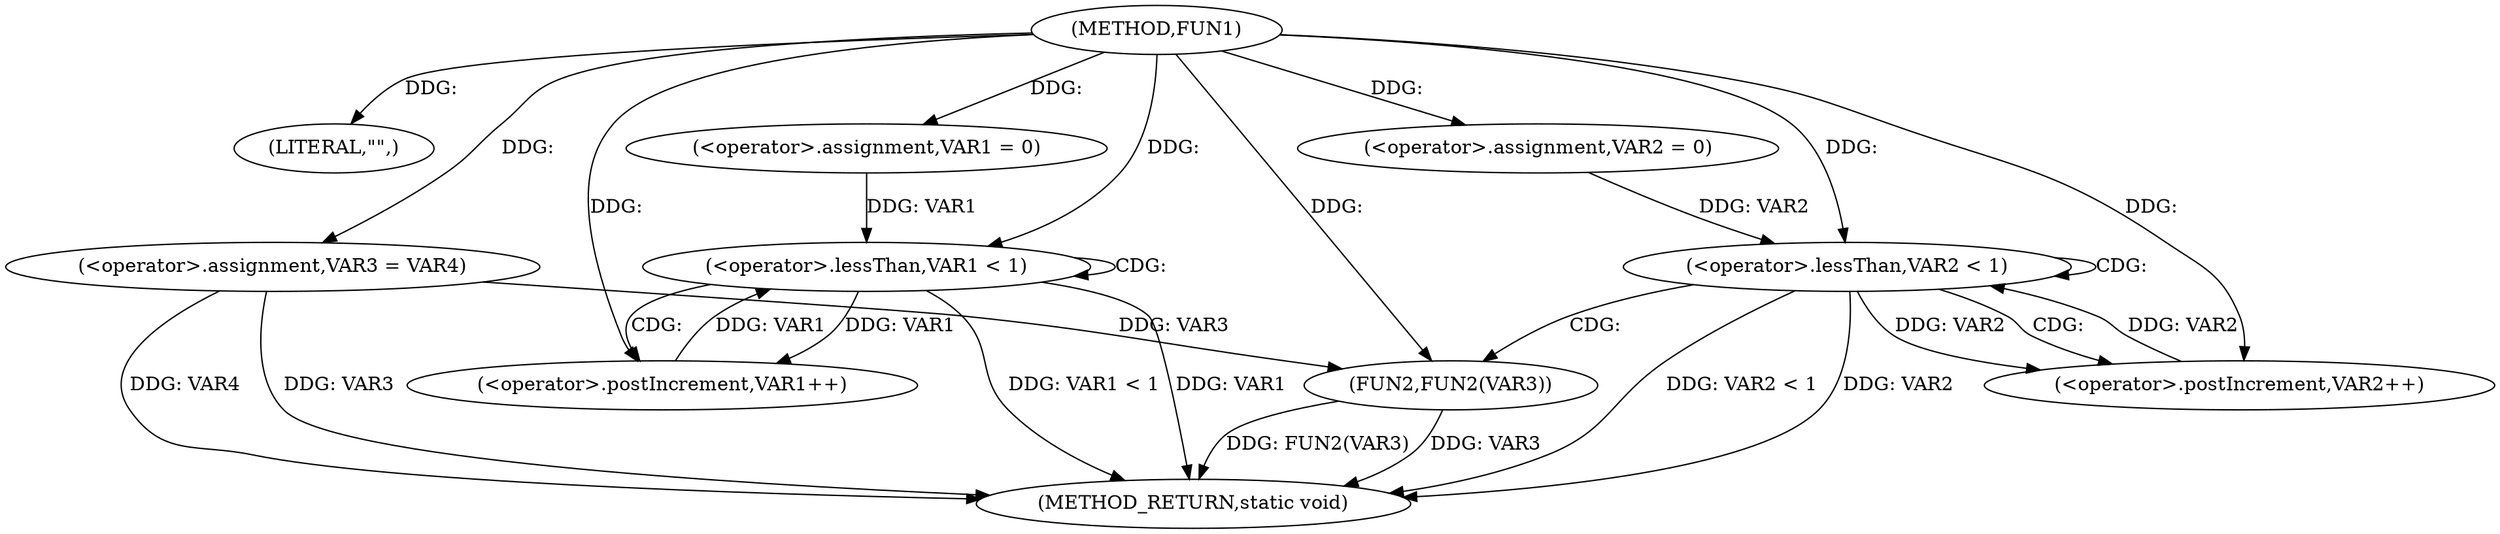 digraph FUN1 {  
"1000100" [label = "(METHOD,FUN1)" ]
"1000131" [label = "(METHOD_RETURN,static void)" ]
"1000105" [label = "(LITERAL,\"\",)" ]
"1000106" [label = "(<operator>.assignment,VAR3 = VAR4)" ]
"1000110" [label = "(<operator>.assignment,VAR1 = 0)" ]
"1000113" [label = "(<operator>.lessThan,VAR1 < 1)" ]
"1000116" [label = "(<operator>.postIncrement,VAR1++)" ]
"1000120" [label = "(<operator>.assignment,VAR2 = 0)" ]
"1000123" [label = "(<operator>.lessThan,VAR2 < 1)" ]
"1000126" [label = "(<operator>.postIncrement,VAR2++)" ]
"1000129" [label = "(FUN2,FUN2(VAR3))" ]
  "1000106" -> "1000131"  [ label = "DDG: VAR4"] 
  "1000106" -> "1000131"  [ label = "DDG: VAR3"] 
  "1000113" -> "1000131"  [ label = "DDG: VAR1"] 
  "1000123" -> "1000131"  [ label = "DDG: VAR2 < 1"] 
  "1000129" -> "1000131"  [ label = "DDG: FUN2(VAR3)"] 
  "1000123" -> "1000131"  [ label = "DDG: VAR2"] 
  "1000129" -> "1000131"  [ label = "DDG: VAR3"] 
  "1000113" -> "1000131"  [ label = "DDG: VAR1 < 1"] 
  "1000100" -> "1000105"  [ label = "DDG: "] 
  "1000100" -> "1000106"  [ label = "DDG: "] 
  "1000100" -> "1000110"  [ label = "DDG: "] 
  "1000116" -> "1000113"  [ label = "DDG: VAR1"] 
  "1000110" -> "1000113"  [ label = "DDG: VAR1"] 
  "1000100" -> "1000113"  [ label = "DDG: "] 
  "1000113" -> "1000116"  [ label = "DDG: VAR1"] 
  "1000100" -> "1000116"  [ label = "DDG: "] 
  "1000100" -> "1000120"  [ label = "DDG: "] 
  "1000120" -> "1000123"  [ label = "DDG: VAR2"] 
  "1000126" -> "1000123"  [ label = "DDG: VAR2"] 
  "1000100" -> "1000123"  [ label = "DDG: "] 
  "1000123" -> "1000126"  [ label = "DDG: VAR2"] 
  "1000100" -> "1000126"  [ label = "DDG: "] 
  "1000106" -> "1000129"  [ label = "DDG: VAR3"] 
  "1000100" -> "1000129"  [ label = "DDG: "] 
  "1000113" -> "1000116"  [ label = "CDG: "] 
  "1000113" -> "1000113"  [ label = "CDG: "] 
  "1000123" -> "1000129"  [ label = "CDG: "] 
  "1000123" -> "1000123"  [ label = "CDG: "] 
  "1000123" -> "1000126"  [ label = "CDG: "] 
}
